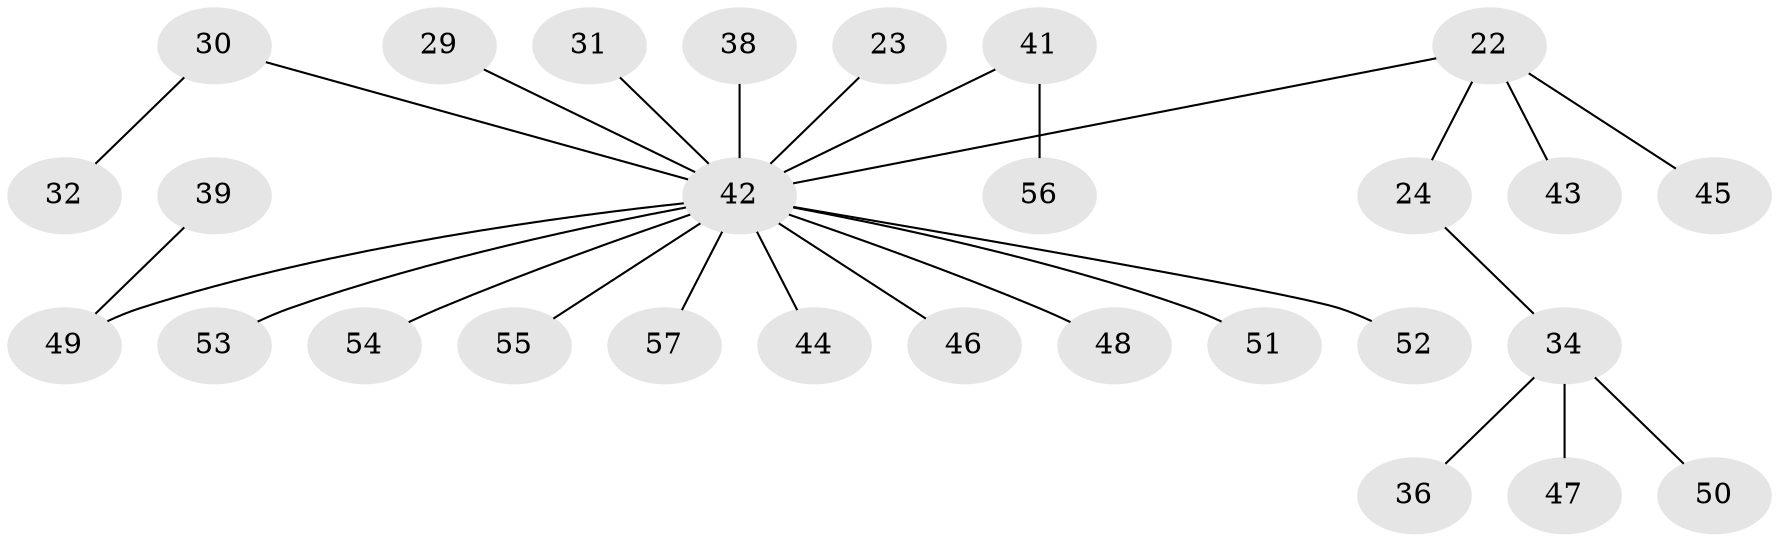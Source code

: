 // original degree distribution, {6: 0.05263157894736842, 4: 0.05263157894736842, 3: 0.10526315789473684, 2: 0.2631578947368421, 5: 0.017543859649122806, 1: 0.5087719298245614}
// Generated by graph-tools (version 1.1) at 2025/53/03/09/25 04:53:09]
// undirected, 28 vertices, 27 edges
graph export_dot {
graph [start="1"]
  node [color=gray90,style=filled];
  22;
  23;
  24;
  29;
  30;
  31;
  32;
  34 [super="+33"];
  36;
  38;
  39;
  41;
  42 [super="+21+40"];
  43;
  44;
  45;
  46;
  47;
  48;
  49 [super="+7+12+13"];
  50;
  51;
  52;
  53;
  54;
  55;
  56;
  57;
  22 -- 24;
  22 -- 43;
  22 -- 45;
  22 -- 42;
  23 -- 42;
  24 -- 34;
  29 -- 42;
  30 -- 32;
  30 -- 42;
  31 -- 42;
  34 -- 36;
  34 -- 47;
  34 -- 50;
  38 -- 42;
  39 -- 49;
  41 -- 56;
  41 -- 42;
  42 -- 44;
  42 -- 46;
  42 -- 48;
  42 -- 49;
  42 -- 51;
  42 -- 52;
  42 -- 53;
  42 -- 54;
  42 -- 55;
  42 -- 57;
}

